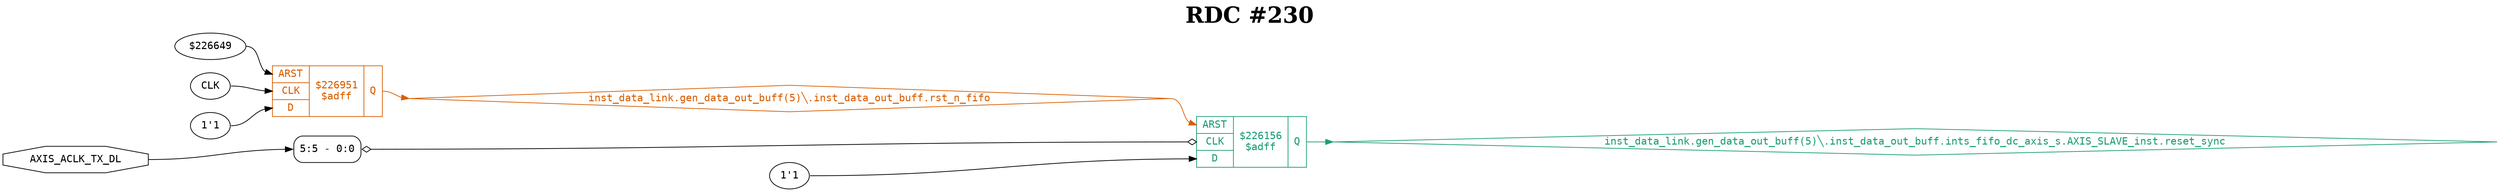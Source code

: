 digraph "spacefibre_light_top" {
label=<<b>RDC #230</b>>;
labelloc="t"
fontsize="30"
node ["fontname"="Courier"]
edge ["fontname"="Courier"]
rankdir="LR";
remincross=true;
n1 [ shape=octagon, label="AXIS_ACLK_TX_DL", color="black", fontcolor="black", href="/src/ip_spacefibre_light_top/spacefibre_light_top.vhd#58" ];
n2 [ shape=diamond, label="inst_data_link.gen_data_out_buff(5)&#9586;.inst_data_out_buff.ints_fifo_dc_axis_s.AXIS_SLAVE_inst.reset_sync", colorscheme="dark28", color="1", fontcolor="1", href="/src/ip/fifo_dc_axis_to_custom/AXIS_SLAVE.vhd#47" ];
n3 [ shape=diamond, label="inst_data_link.gen_data_out_buff(5)&#9586;.inst_data_out_buff.rst_n_fifo", colorscheme="dark28", color="2", fontcolor="2", href="/src/module_data_link/data_out_buf.vhd#165" ];
{ rank="source"; n1;}
{ rank="sink";}
v0 [ label="$226649" ];
v1 [ label="CLK" ];
v2 [ label="1'1" ];
c8 [ shape=record, label="{{<p4> ARST|<p5> CLK|<p6> D}|$226951\n$adff|{<p7> Q}}", colorscheme="dark28", color="2", fontcolor="2" , href="/src/module_data_link/data_out_buf.vhd#225"  ];
v4 [ label="1'1" ];
c9 [ shape=record, label="{{<p4> ARST|<p5> CLK|<p6> D}|$226156\n$adff|{<p7> Q}}", colorscheme="dark28", color="1", fontcolor="1" , href="/src/ip/fifo_dc_axis_to_custom/AXIS_SLAVE.vhd#56"  ];
x3 [ shape=record, style=rounded, label="<s0> 5:5 - 0:0 ", color="black", fontcolor="black" ];
x3:e -> c9:p5:w [arrowhead=odiamond, arrowtail=odiamond, dir=both, color="black", fontcolor="black", label=""];
n1:e -> x3:s0:w [color="black", fontcolor="black", label=""];
c9:p7:e -> n2:w [colorscheme="dark28", color="1", fontcolor="1", label=""];
c8:p7:e -> n3:w [colorscheme="dark28", color="2", fontcolor="2", label=""];
n3:e -> c9:p4:w [colorscheme="dark28", color="2", fontcolor="2", label=""];
v0:e -> c8:p4:w [color="black", fontcolor="black", label=""];
v1:e -> c8:p5:w [color="black", fontcolor="black", label=""];
v2:e -> c8:p6:w [color="black", fontcolor="black", label=""];
v4:e -> c9:p6:w [color="black", fontcolor="black", label=""];
}
